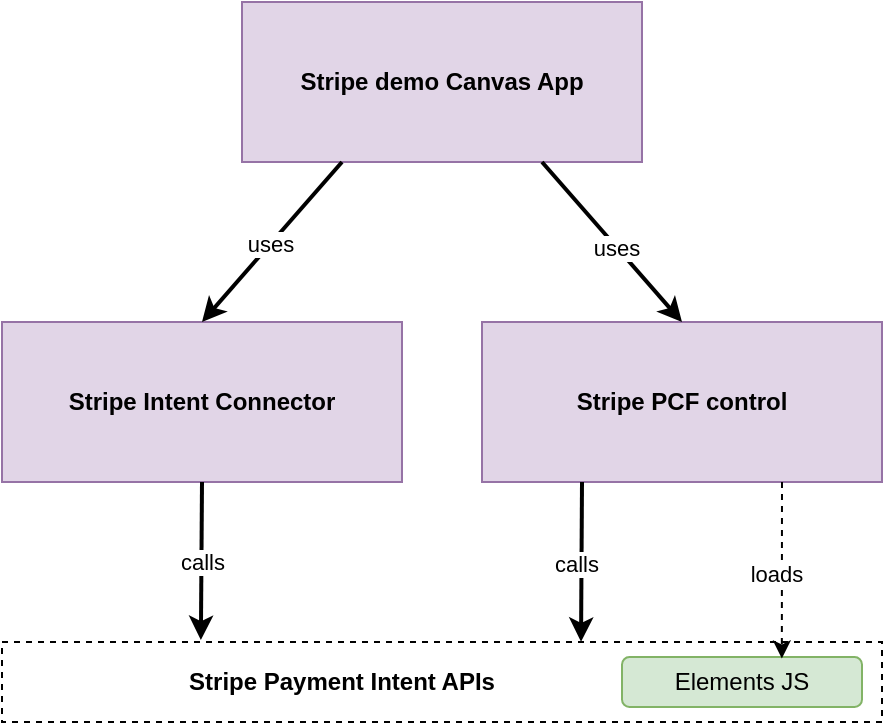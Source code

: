 <mxfile version="22.1.7" type="device">
  <diagram name="Page-1" id="YK-pfHPdKx7qEnu1WTOo">
    <mxGraphModel dx="850" dy="462" grid="1" gridSize="10" guides="1" tooltips="1" connect="1" arrows="1" fold="1" page="1" pageScale="1" pageWidth="827" pageHeight="1169" math="0" shadow="0">
      <root>
        <mxCell id="0" />
        <mxCell id="1" parent="0" />
        <mxCell id="NbER_oGzelUaYVv-6PKc-1" value="" style="rounded=0;whiteSpace=wrap;html=1;fillColor=#e1d5e7;strokeColor=#9673a6;" vertex="1" parent="1">
          <mxGeometry x="120" y="280" width="200" height="80" as="geometry" />
        </mxCell>
        <mxCell id="NbER_oGzelUaYVv-6PKc-2" value="Stripe Intent Connector" style="text;html=1;strokeColor=none;fillColor=none;align=center;verticalAlign=middle;whiteSpace=wrap;rounded=0;fontStyle=1" vertex="1" parent="1">
          <mxGeometry x="145" y="305" width="150" height="30" as="geometry" />
        </mxCell>
        <mxCell id="NbER_oGzelUaYVv-6PKc-3" value="" style="rounded=0;whiteSpace=wrap;html=1;fillColor=#e1d5e7;strokeColor=#9673a6;" vertex="1" parent="1">
          <mxGeometry x="360" y="280" width="200" height="80" as="geometry" />
        </mxCell>
        <mxCell id="NbER_oGzelUaYVv-6PKc-4" value="Stripe PCF control" style="text;html=1;strokeColor=none;fillColor=none;align=center;verticalAlign=middle;whiteSpace=wrap;rounded=0;fontStyle=1" vertex="1" parent="1">
          <mxGeometry x="385" y="305" width="150" height="30" as="geometry" />
        </mxCell>
        <mxCell id="NbER_oGzelUaYVv-6PKc-5" value="" style="rounded=0;whiteSpace=wrap;html=1;fillColor=#e1d5e7;strokeColor=#9673a6;" vertex="1" parent="1">
          <mxGeometry x="240" y="120" width="200" height="80" as="geometry" />
        </mxCell>
        <mxCell id="NbER_oGzelUaYVv-6PKc-6" value="Stripe demo Canvas App" style="text;html=1;strokeColor=none;fillColor=none;align=center;verticalAlign=middle;whiteSpace=wrap;rounded=0;fontStyle=1" vertex="1" parent="1">
          <mxGeometry x="265" y="145" width="150" height="30" as="geometry" />
        </mxCell>
        <mxCell id="NbER_oGzelUaYVv-6PKc-7" value="" style="endArrow=classic;html=1;rounded=0;exitX=0.75;exitY=1;exitDx=0;exitDy=0;entryX=0.5;entryY=0;entryDx=0;entryDy=0;strokeWidth=2;" edge="1" parent="1" source="NbER_oGzelUaYVv-6PKc-5" target="NbER_oGzelUaYVv-6PKc-3">
          <mxGeometry width="50" height="50" relative="1" as="geometry">
            <mxPoint x="560" y="190" as="sourcePoint" />
            <mxPoint x="610" y="140" as="targetPoint" />
          </mxGeometry>
        </mxCell>
        <mxCell id="NbER_oGzelUaYVv-6PKc-8" value="uses" style="edgeLabel;html=1;align=center;verticalAlign=middle;resizable=0;points=[];" vertex="1" connectable="0" parent="NbER_oGzelUaYVv-6PKc-7">
          <mxGeometry x="0.043" y="-1" relative="1" as="geometry">
            <mxPoint x="1" as="offset" />
          </mxGeometry>
        </mxCell>
        <mxCell id="NbER_oGzelUaYVv-6PKc-9" value="" style="endArrow=classic;html=1;rounded=0;exitX=0.25;exitY=1;exitDx=0;exitDy=0;entryX=0.5;entryY=0;entryDx=0;entryDy=0;strokeWidth=2;" edge="1" parent="1" source="NbER_oGzelUaYVv-6PKc-5" target="NbER_oGzelUaYVv-6PKc-1">
          <mxGeometry width="50" height="50" relative="1" as="geometry">
            <mxPoint x="400" y="210" as="sourcePoint" />
            <mxPoint x="470" y="290" as="targetPoint" />
          </mxGeometry>
        </mxCell>
        <mxCell id="NbER_oGzelUaYVv-6PKc-10" value="uses" style="edgeLabel;html=1;align=center;verticalAlign=middle;resizable=0;points=[];" vertex="1" connectable="0" parent="NbER_oGzelUaYVv-6PKc-9">
          <mxGeometry x="0.043" y="-1" relative="1" as="geometry">
            <mxPoint x="1" as="offset" />
          </mxGeometry>
        </mxCell>
        <mxCell id="NbER_oGzelUaYVv-6PKc-11" value="" style="rounded=0;whiteSpace=wrap;html=1;dashed=1;" vertex="1" parent="1">
          <mxGeometry x="120" y="440" width="440" height="40" as="geometry" />
        </mxCell>
        <mxCell id="NbER_oGzelUaYVv-6PKc-12" value="Stripe Payment Intent APIs" style="text;html=1;strokeColor=none;fillColor=none;align=center;verticalAlign=middle;whiteSpace=wrap;rounded=0;fontStyle=1" vertex="1" parent="1">
          <mxGeometry x="160" y="445" width="260" height="30" as="geometry" />
        </mxCell>
        <mxCell id="NbER_oGzelUaYVv-6PKc-18" value="" style="endArrow=classic;html=1;rounded=0;exitX=0.5;exitY=1;exitDx=0;exitDy=0;entryX=0.226;entryY=-0.024;entryDx=0;entryDy=0;entryPerimeter=0;strokeWidth=2;" edge="1" parent="1" source="NbER_oGzelUaYVv-6PKc-1" target="NbER_oGzelUaYVv-6PKc-11">
          <mxGeometry width="50" height="50" relative="1" as="geometry">
            <mxPoint x="390" y="300" as="sourcePoint" />
            <mxPoint x="440" y="250" as="targetPoint" />
          </mxGeometry>
        </mxCell>
        <mxCell id="NbER_oGzelUaYVv-6PKc-20" value="calls" style="edgeLabel;html=1;align=center;verticalAlign=middle;resizable=0;points=[];" vertex="1" connectable="0" parent="NbER_oGzelUaYVv-6PKc-18">
          <mxGeometry x="0.01" relative="1" as="geometry">
            <mxPoint as="offset" />
          </mxGeometry>
        </mxCell>
        <mxCell id="NbER_oGzelUaYVv-6PKc-19" value="" style="endArrow=classic;html=1;rounded=0;exitX=0.25;exitY=1;exitDx=0;exitDy=0;entryX=0.658;entryY=-0.003;entryDx=0;entryDy=0;entryPerimeter=0;strokeWidth=2;" edge="1" parent="1" source="NbER_oGzelUaYVv-6PKc-3" target="NbER_oGzelUaYVv-6PKc-11">
          <mxGeometry width="50" height="50" relative="1" as="geometry">
            <mxPoint x="230" y="370" as="sourcePoint" />
            <mxPoint x="229" y="452" as="targetPoint" />
          </mxGeometry>
        </mxCell>
        <mxCell id="NbER_oGzelUaYVv-6PKc-21" value="calls" style="edgeLabel;html=1;align=center;verticalAlign=middle;resizable=0;points=[];" vertex="1" connectable="0" parent="NbER_oGzelUaYVv-6PKc-19">
          <mxGeometry x="0.031" y="-3" relative="1" as="geometry">
            <mxPoint as="offset" />
          </mxGeometry>
        </mxCell>
        <mxCell id="NbER_oGzelUaYVv-6PKc-22" value="Elements JS" style="rounded=1;whiteSpace=wrap;html=1;fillColor=#d5e8d4;strokeColor=#82b366;" vertex="1" parent="1">
          <mxGeometry x="430" y="447.5" width="120" height="25" as="geometry" />
        </mxCell>
        <mxCell id="NbER_oGzelUaYVv-6PKc-23" value="" style="endArrow=classic;html=1;rounded=0;dashed=1;exitX=0.75;exitY=1;exitDx=0;exitDy=0;entryX=0.666;entryY=0.029;entryDx=0;entryDy=0;entryPerimeter=0;" edge="1" parent="1" source="NbER_oGzelUaYVv-6PKc-3" target="NbER_oGzelUaYVv-6PKc-22">
          <mxGeometry width="50" height="50" relative="1" as="geometry">
            <mxPoint x="630" y="370" as="sourcePoint" />
            <mxPoint x="680" y="320" as="targetPoint" />
          </mxGeometry>
        </mxCell>
        <mxCell id="NbER_oGzelUaYVv-6PKc-24" value="loads" style="edgeLabel;html=1;align=center;verticalAlign=middle;resizable=0;points=[];" vertex="1" connectable="0" parent="NbER_oGzelUaYVv-6PKc-23">
          <mxGeometry x="0.048" y="-3" relative="1" as="geometry">
            <mxPoint as="offset" />
          </mxGeometry>
        </mxCell>
      </root>
    </mxGraphModel>
  </diagram>
</mxfile>
